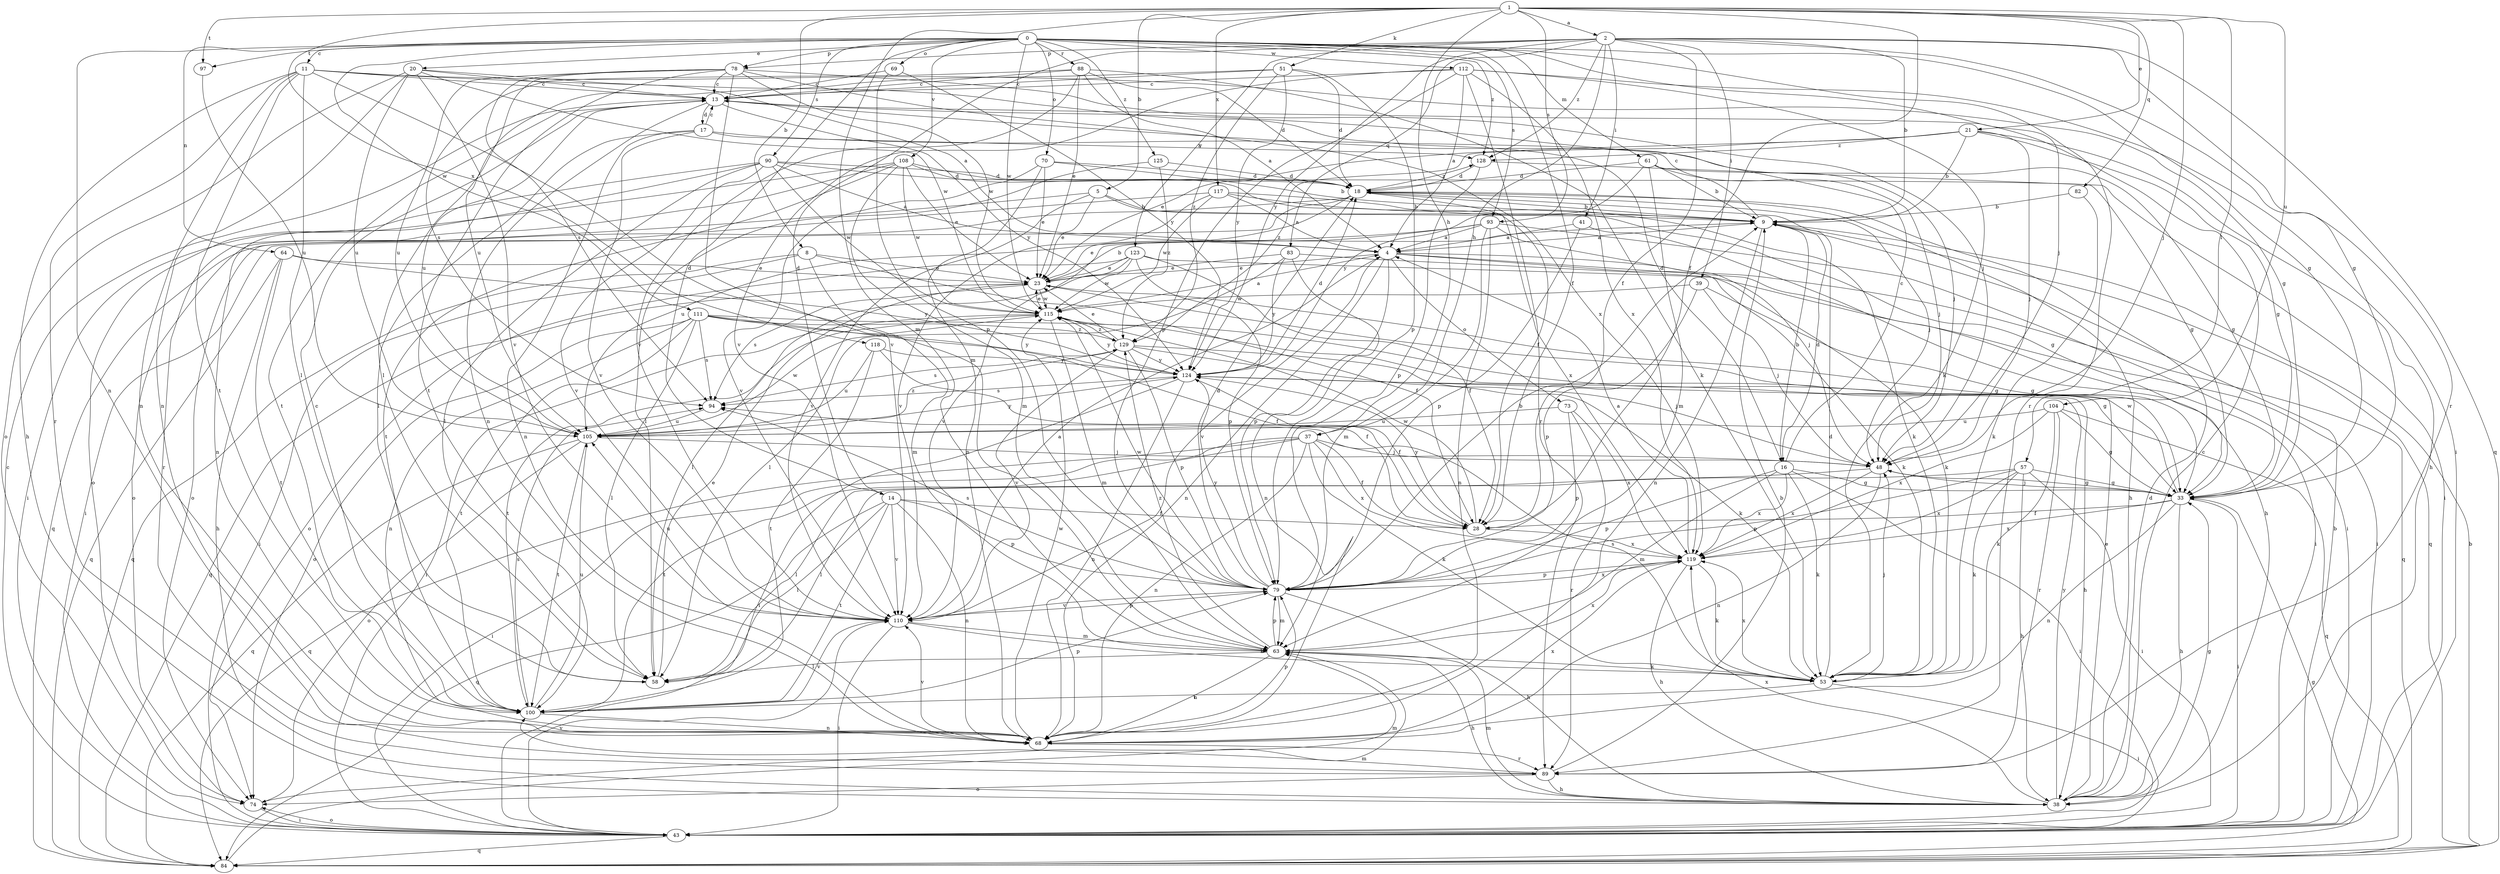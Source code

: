 strict digraph  {
0;
1;
2;
4;
5;
8;
9;
11;
13;
14;
16;
17;
18;
20;
21;
23;
28;
33;
37;
38;
39;
41;
43;
48;
51;
53;
57;
58;
61;
63;
64;
68;
69;
70;
73;
74;
78;
79;
82;
83;
84;
88;
89;
90;
93;
94;
97;
100;
104;
105;
108;
110;
111;
112;
115;
117;
118;
119;
123;
124;
125;
128;
129;
0 -> 11  [label=c];
0 -> 14  [label=d];
0 -> 20  [label=e];
0 -> 28  [label=f];
0 -> 33  [label=g];
0 -> 48  [label=j];
0 -> 61  [label=m];
0 -> 64  [label=n];
0 -> 68  [label=n];
0 -> 69  [label=o];
0 -> 70  [label=o];
0 -> 78  [label=p];
0 -> 88  [label=r];
0 -> 89  [label=r];
0 -> 90  [label=s];
0 -> 93  [label=s];
0 -> 97  [label=t];
0 -> 108  [label=v];
0 -> 111  [label=w];
0 -> 112  [label=w];
0 -> 115  [label=w];
0 -> 125  [label=z];
0 -> 128  [label=z];
1 -> 2  [label=a];
1 -> 5  [label=b];
1 -> 8  [label=b];
1 -> 21  [label=e];
1 -> 28  [label=f];
1 -> 37  [label=h];
1 -> 48  [label=j];
1 -> 51  [label=k];
1 -> 57  [label=l];
1 -> 63  [label=m];
1 -> 82  [label=q];
1 -> 93  [label=s];
1 -> 97  [label=t];
1 -> 104  [label=u];
1 -> 117  [label=x];
1 -> 118  [label=x];
2 -> 9  [label=b];
2 -> 14  [label=d];
2 -> 28  [label=f];
2 -> 33  [label=g];
2 -> 37  [label=h];
2 -> 39  [label=i];
2 -> 41  [label=i];
2 -> 78  [label=p];
2 -> 83  [label=q];
2 -> 84  [label=q];
2 -> 89  [label=r];
2 -> 123  [label=y];
2 -> 124  [label=y];
2 -> 128  [label=z];
4 -> 23  [label=e];
4 -> 43  [label=i];
4 -> 53  [label=k];
4 -> 68  [label=n];
4 -> 73  [label=o];
4 -> 79  [label=p];
4 -> 84  [label=q];
4 -> 110  [label=v];
5 -> 9  [label=b];
5 -> 23  [label=e];
5 -> 33  [label=g];
5 -> 74  [label=o];
5 -> 110  [label=v];
8 -> 23  [label=e];
8 -> 28  [label=f];
8 -> 43  [label=i];
8 -> 63  [label=m];
8 -> 84  [label=q];
9 -> 4  [label=a];
9 -> 13  [label=c];
9 -> 16  [label=d];
9 -> 68  [label=n];
9 -> 84  [label=q];
11 -> 13  [label=c];
11 -> 16  [label=d];
11 -> 33  [label=g];
11 -> 38  [label=h];
11 -> 58  [label=l];
11 -> 63  [label=m];
11 -> 68  [label=n];
11 -> 89  [label=r];
11 -> 100  [label=t];
13 -> 17  [label=d];
13 -> 68  [label=n];
13 -> 100  [label=t];
13 -> 105  [label=u];
13 -> 124  [label=y];
14 -> 28  [label=f];
14 -> 58  [label=l];
14 -> 68  [label=n];
14 -> 79  [label=p];
14 -> 84  [label=q];
14 -> 100  [label=t];
14 -> 110  [label=v];
16 -> 9  [label=b];
16 -> 13  [label=c];
16 -> 33  [label=g];
16 -> 43  [label=i];
16 -> 53  [label=k];
16 -> 63  [label=m];
16 -> 79  [label=p];
16 -> 119  [label=x];
17 -> 13  [label=c];
17 -> 48  [label=j];
17 -> 58  [label=l];
17 -> 68  [label=n];
17 -> 110  [label=v];
17 -> 128  [label=z];
18 -> 9  [label=b];
18 -> 38  [label=h];
18 -> 43  [label=i];
18 -> 48  [label=j];
18 -> 84  [label=q];
18 -> 105  [label=u];
18 -> 119  [label=x];
18 -> 128  [label=z];
20 -> 4  [label=a];
20 -> 13  [label=c];
20 -> 68  [label=n];
20 -> 74  [label=o];
20 -> 105  [label=u];
20 -> 110  [label=v];
20 -> 115  [label=w];
21 -> 9  [label=b];
21 -> 23  [label=e];
21 -> 33  [label=g];
21 -> 38  [label=h];
21 -> 48  [label=j];
21 -> 128  [label=z];
21 -> 129  [label=z];
23 -> 9  [label=b];
23 -> 33  [label=g];
23 -> 84  [label=q];
23 -> 94  [label=s];
23 -> 115  [label=w];
28 -> 115  [label=w];
28 -> 119  [label=x];
28 -> 124  [label=y];
33 -> 28  [label=f];
33 -> 38  [label=h];
33 -> 43  [label=i];
33 -> 48  [label=j];
33 -> 68  [label=n];
33 -> 115  [label=w];
33 -> 119  [label=x];
37 -> 28  [label=f];
37 -> 43  [label=i];
37 -> 48  [label=j];
37 -> 53  [label=k];
37 -> 68  [label=n];
37 -> 84  [label=q];
37 -> 100  [label=t];
37 -> 119  [label=x];
38 -> 13  [label=c];
38 -> 18  [label=d];
38 -> 23  [label=e];
38 -> 33  [label=g];
38 -> 63  [label=m];
38 -> 119  [label=x];
38 -> 124  [label=y];
39 -> 33  [label=g];
39 -> 48  [label=j];
39 -> 79  [label=p];
39 -> 115  [label=w];
41 -> 4  [label=a];
41 -> 38  [label=h];
41 -> 79  [label=p];
43 -> 9  [label=b];
43 -> 13  [label=c];
43 -> 74  [label=o];
43 -> 84  [label=q];
43 -> 110  [label=v];
48 -> 33  [label=g];
48 -> 58  [label=l];
48 -> 68  [label=n];
48 -> 119  [label=x];
51 -> 13  [label=c];
51 -> 18  [label=d];
51 -> 79  [label=p];
51 -> 105  [label=u];
51 -> 124  [label=y];
51 -> 129  [label=z];
53 -> 18  [label=d];
53 -> 43  [label=i];
53 -> 48  [label=j];
53 -> 94  [label=s];
53 -> 100  [label=t];
53 -> 119  [label=x];
57 -> 33  [label=g];
57 -> 38  [label=h];
57 -> 43  [label=i];
57 -> 53  [label=k];
57 -> 58  [label=l];
57 -> 79  [label=p];
57 -> 119  [label=x];
58 -> 23  [label=e];
61 -> 9  [label=b];
61 -> 18  [label=d];
61 -> 33  [label=g];
61 -> 48  [label=j];
61 -> 63  [label=m];
61 -> 124  [label=y];
63 -> 38  [label=h];
63 -> 53  [label=k];
63 -> 58  [label=l];
63 -> 68  [label=n];
63 -> 79  [label=p];
63 -> 119  [label=x];
63 -> 129  [label=z];
64 -> 23  [label=e];
64 -> 38  [label=h];
64 -> 84  [label=q];
64 -> 100  [label=t];
64 -> 124  [label=y];
68 -> 79  [label=p];
68 -> 89  [label=r];
68 -> 110  [label=v];
68 -> 115  [label=w];
68 -> 119  [label=x];
69 -> 13  [label=c];
69 -> 79  [label=p];
69 -> 124  [label=y];
70 -> 9  [label=b];
70 -> 18  [label=d];
70 -> 23  [label=e];
70 -> 68  [label=n];
70 -> 110  [label=v];
73 -> 79  [label=p];
73 -> 89  [label=r];
73 -> 105  [label=u];
73 -> 119  [label=x];
74 -> 43  [label=i];
74 -> 63  [label=m];
78 -> 13  [label=c];
78 -> 48  [label=j];
78 -> 58  [label=l];
78 -> 94  [label=s];
78 -> 100  [label=t];
78 -> 105  [label=u];
78 -> 110  [label=v];
78 -> 115  [label=w];
78 -> 119  [label=x];
79 -> 9  [label=b];
79 -> 18  [label=d];
79 -> 38  [label=h];
79 -> 63  [label=m];
79 -> 94  [label=s];
79 -> 110  [label=v];
79 -> 115  [label=w];
79 -> 119  [label=x];
79 -> 124  [label=y];
82 -> 9  [label=b];
82 -> 53  [label=k];
83 -> 23  [label=e];
83 -> 53  [label=k];
83 -> 58  [label=l];
83 -> 68  [label=n];
83 -> 124  [label=y];
84 -> 9  [label=b];
84 -> 33  [label=g];
84 -> 63  [label=m];
88 -> 4  [label=a];
88 -> 13  [label=c];
88 -> 18  [label=d];
88 -> 23  [label=e];
88 -> 53  [label=k];
88 -> 94  [label=s];
88 -> 110  [label=v];
89 -> 9  [label=b];
89 -> 38  [label=h];
89 -> 74  [label=o];
89 -> 100  [label=t];
90 -> 4  [label=a];
90 -> 18  [label=d];
90 -> 33  [label=g];
90 -> 58  [label=l];
90 -> 68  [label=n];
90 -> 74  [label=o];
90 -> 110  [label=v];
90 -> 115  [label=w];
93 -> 4  [label=a];
93 -> 23  [label=e];
93 -> 43  [label=i];
93 -> 48  [label=j];
93 -> 63  [label=m];
93 -> 68  [label=n];
93 -> 110  [label=v];
94 -> 105  [label=u];
97 -> 105  [label=u];
100 -> 13  [label=c];
100 -> 68  [label=n];
100 -> 79  [label=p];
100 -> 94  [label=s];
100 -> 105  [label=u];
100 -> 110  [label=v];
104 -> 33  [label=g];
104 -> 53  [label=k];
104 -> 84  [label=q];
104 -> 89  [label=r];
104 -> 105  [label=u];
104 -> 119  [label=x];
105 -> 48  [label=j];
105 -> 74  [label=o];
105 -> 84  [label=q];
105 -> 100  [label=t];
105 -> 115  [label=w];
105 -> 124  [label=y];
105 -> 129  [label=z];
108 -> 18  [label=d];
108 -> 23  [label=e];
108 -> 28  [label=f];
108 -> 43  [label=i];
108 -> 63  [label=m];
108 -> 89  [label=r];
108 -> 100  [label=t];
108 -> 115  [label=w];
110 -> 4  [label=a];
110 -> 43  [label=i];
110 -> 53  [label=k];
110 -> 63  [label=m];
110 -> 79  [label=p];
110 -> 105  [label=u];
111 -> 28  [label=f];
111 -> 33  [label=g];
111 -> 58  [label=l];
111 -> 68  [label=n];
111 -> 74  [label=o];
111 -> 94  [label=s];
111 -> 100  [label=t];
111 -> 124  [label=y];
111 -> 129  [label=z];
112 -> 4  [label=a];
112 -> 13  [label=c];
112 -> 43  [label=i];
112 -> 53  [label=k];
112 -> 79  [label=p];
112 -> 89  [label=r];
112 -> 110  [label=v];
112 -> 119  [label=x];
115 -> 4  [label=a];
115 -> 23  [label=e];
115 -> 43  [label=i];
115 -> 63  [label=m];
115 -> 100  [label=t];
115 -> 124  [label=y];
115 -> 129  [label=z];
117 -> 4  [label=a];
117 -> 9  [label=b];
117 -> 53  [label=k];
117 -> 74  [label=o];
117 -> 110  [label=v];
117 -> 115  [label=w];
118 -> 28  [label=f];
118 -> 100  [label=t];
118 -> 105  [label=u];
118 -> 124  [label=y];
119 -> 4  [label=a];
119 -> 38  [label=h];
119 -> 53  [label=k];
119 -> 79  [label=p];
123 -> 23  [label=e];
123 -> 28  [label=f];
123 -> 43  [label=i];
123 -> 58  [label=l];
123 -> 74  [label=o];
123 -> 79  [label=p];
123 -> 115  [label=w];
124 -> 18  [label=d];
124 -> 28  [label=f];
124 -> 38  [label=h];
124 -> 43  [label=i];
124 -> 68  [label=n];
124 -> 94  [label=s];
125 -> 18  [label=d];
125 -> 58  [label=l];
125 -> 129  [label=z];
128 -> 18  [label=d];
128 -> 43  [label=i];
128 -> 79  [label=p];
129 -> 23  [label=e];
129 -> 48  [label=j];
129 -> 53  [label=k];
129 -> 79  [label=p];
129 -> 94  [label=s];
129 -> 110  [label=v];
129 -> 124  [label=y];
}
